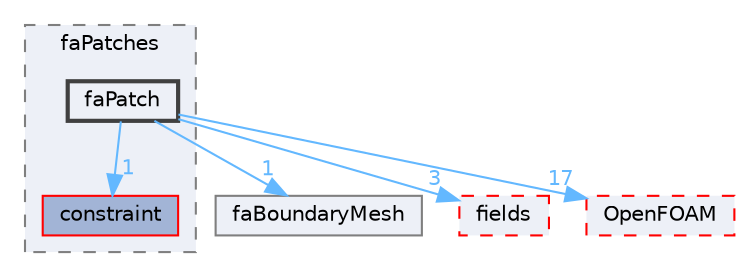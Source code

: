 digraph "src/finiteArea/faMesh/faPatches/faPatch"
{
 // LATEX_PDF_SIZE
  bgcolor="transparent";
  edge [fontname=Helvetica,fontsize=10,labelfontname=Helvetica,labelfontsize=10];
  node [fontname=Helvetica,fontsize=10,shape=box,height=0.2,width=0.4];
  compound=true
  subgraph clusterdir_1028666fa0015a1ce8e74756e12c97d3 {
    graph [ bgcolor="#edf0f7", pencolor="grey50", label="faPatches", fontname=Helvetica,fontsize=10 style="filled,dashed", URL="dir_1028666fa0015a1ce8e74756e12c97d3.html",tooltip=""]
  dir_153f03f4c9f1808136b4b13dc539a5ce [label="constraint", fillcolor="#a2b4d6", color="red", style="filled", URL="dir_153f03f4c9f1808136b4b13dc539a5ce.html",tooltip=""];
  dir_2573e9a60ab8504dd6f33355336227ae [label="faPatch", fillcolor="#edf0f7", color="grey25", style="filled,bold", URL="dir_2573e9a60ab8504dd6f33355336227ae.html",tooltip=""];
  }
  dir_4b1e64a1495216c5f8c8d2715aaf6db0 [label="faBoundaryMesh", fillcolor="#edf0f7", color="grey50", style="filled", URL="dir_4b1e64a1495216c5f8c8d2715aaf6db0.html",tooltip=""];
  dir_82c77a639fb8894523e0866635d617d1 [label="fields", fillcolor="#edf0f7", color="red", style="filled,dashed", URL="dir_82c77a639fb8894523e0866635d617d1.html",tooltip=""];
  dir_c5473ff19b20e6ec4dfe5c310b3778a8 [label="OpenFOAM", fillcolor="#edf0f7", color="red", style="filled,dashed", URL="dir_c5473ff19b20e6ec4dfe5c310b3778a8.html",tooltip=""];
  dir_2573e9a60ab8504dd6f33355336227ae->dir_153f03f4c9f1808136b4b13dc539a5ce [headlabel="1", labeldistance=1.5 headhref="dir_001304_000650.html" href="dir_001304_000650.html" color="steelblue1" fontcolor="steelblue1"];
  dir_2573e9a60ab8504dd6f33355336227ae->dir_4b1e64a1495216c5f8c8d2715aaf6db0 [headlabel="1", labeldistance=1.5 headhref="dir_001304_001241.html" href="dir_001304_001241.html" color="steelblue1" fontcolor="steelblue1"];
  dir_2573e9a60ab8504dd6f33355336227ae->dir_82c77a639fb8894523e0866635d617d1 [headlabel="3", labeldistance=1.5 headhref="dir_001304_001330.html" href="dir_001304_001330.html" color="steelblue1" fontcolor="steelblue1"];
  dir_2573e9a60ab8504dd6f33355336227ae->dir_c5473ff19b20e6ec4dfe5c310b3778a8 [headlabel="17", labeldistance=1.5 headhref="dir_001304_002695.html" href="dir_001304_002695.html" color="steelblue1" fontcolor="steelblue1"];
}
